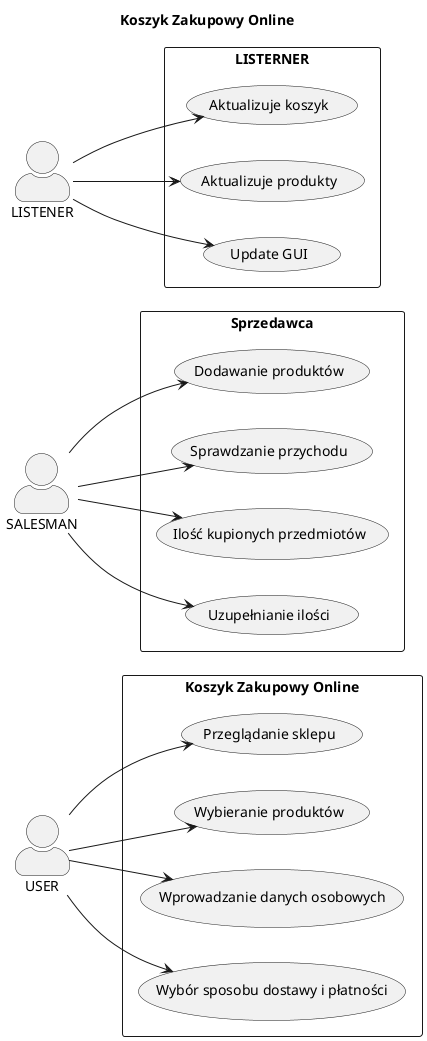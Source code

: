 @startuml
title Koszyk Zakupowy Online

skinparam actorStyle awesome

actor "USER" as User
actor "SALESMAN" as Salesman
actor "LISTENER" as Listener

left to right direction

rectangle "Koszyk Zakupowy Online" {
  User --> (Przeglądanie sklepu)
  User --> (Wybieranie produktów)
  User --> (Wprowadzanie danych osobowych)
  User --> (Wybór sposobu dostawy i płatności)
}

rectangle "Sprzedawca" {
  Salesman --> (Dodawanie produktów)
  Salesman --> (Sprawdzanie przychodu)
  Salesman --> (Ilość kupionych przedmiotów)
  Salesman --> (Uzupełnianie ilości)
}

rectangle "LISTERNER" {
  Listener --> (Aktualizuje koszyk)
  Listener --> (Aktualizuje produkty)
  Listener --> (Update GUI)
}

@enduml
